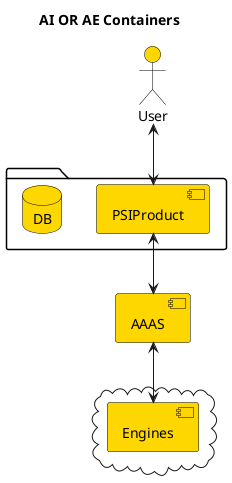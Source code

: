 @startuml
skinparam componentStyle uml2

title AI OR AE Containers

actor User
package {
    component PSIProduct as PSI
    database DB
}
component AAAS as 3as
cloud {
  component Engines as engine
}

' Questions:
' * where comes the data from?
' * how communication is done? sync/async, coupled/decoupled?
' * where is the source/binary evaluated by the engine
'   * how it is defined? on what data? what API - will it be the same as production?
'   * how it is provided to the engine? statically? dynamically?

User <--> PSI
PSI <--> 3as
3as <--> engine


skinparam actor {
  BorderColor black
  BackgroundColor gold
  ArrowColor black
}
skinparam component {
  BorderColor black
  BackgroundColor gold
  ArrowColor black
}
skinparam database {
  BorderColor black
  BackgroundColor gold
  ArrowColor black
}

@enduml
